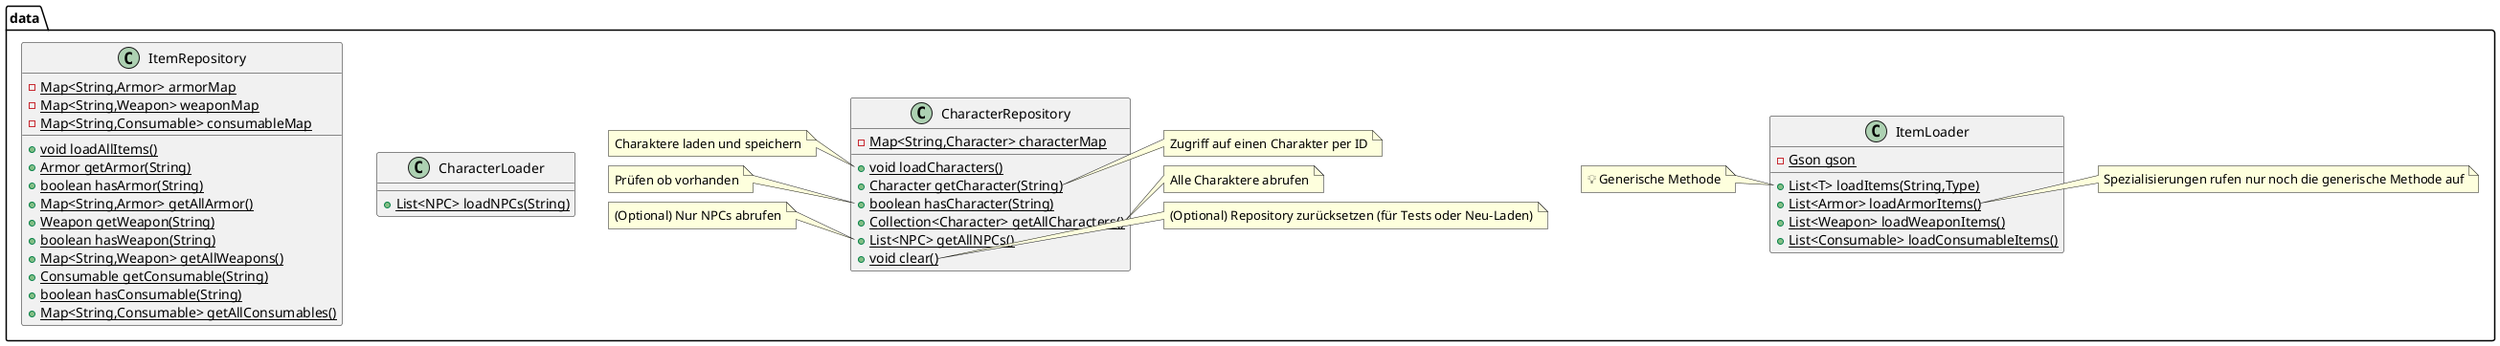 @startuml
class data.ItemLoader {
- {static} Gson gson
+ {static} List<T> loadItems(String,Type)
+ {static} List<Armor> loadArmorItems()
+ {static} List<Weapon> loadWeaponItems()
+ {static} List<Consumable> loadConsumableItems()
}

note left of data.ItemLoader::loadItems(String,Type)
 💡 Generische Methode
end note
note right of data.ItemLoader::loadArmorItems()
 Spezialisierungen rufen nur noch die generische Methode auf
end note

class data.CharacterLoader {
+ {static} List<NPC> loadNPCs(String)
}

class data.CharacterRepository {
- {static} Map<String,Character> characterMap
+ {static} void loadCharacters()
+ {static} Character getCharacter(String)
+ {static} boolean hasCharacter(String)
+ {static} Collection<Character> getAllCharacters()
+ {static} List<NPC> getAllNPCs()
+ {static} void clear()
}

note left of data.CharacterRepository::loadCharacters()
 Charaktere laden und speichern
end note
note right of data.CharacterRepository::getCharacter(String)
 Zugriff auf einen Charakter per ID
end note
note left of data.CharacterRepository::hasCharacter(String)
 Prüfen ob vorhanden
end note
note right of data.CharacterRepository::getAllCharacters()
 Alle Charaktere abrufen
end note
note left of data.CharacterRepository::getAllNPCs()
 (Optional) Nur NPCs abrufen
end note
note right of data.CharacterRepository::clear()
 (Optional) Repository zurücksetzen (für Tests oder Neu-Laden)
end note

class data.ItemRepository {
- {static} Map<String,Armor> armorMap
- {static} Map<String,Weapon> weaponMap
- {static} Map<String,Consumable> consumableMap
+ {static} void loadAllItems()
+ {static} Armor getArmor(String)
+ {static} boolean hasArmor(String)
+ {static} Map<String,Armor> getAllArmor()
+ {static} Weapon getWeapon(String)
+ {static} boolean hasWeapon(String)
+ {static} Map<String,Weapon> getAllWeapons()
+ {static} Consumable getConsumable(String)
+ {static} boolean hasConsumable(String)
+ {static} Map<String,Consumable> getAllConsumables()
}


@enduml